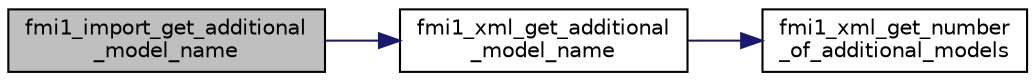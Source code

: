 digraph "fmi1_import_get_additional_model_name"
{
  edge [fontname="Helvetica",fontsize="10",labelfontname="Helvetica",labelfontsize="10"];
  node [fontname="Helvetica",fontsize="10",shape=record];
  rankdir="LR";
  Node0 [label="fmi1_import_get_additional\l_model_name",height=0.2,width=0.4,color="black", fillcolor="grey75", style="filled", fontcolor="black"];
  Node0 -> Node1 [color="midnightblue",fontsize="10",style="solid",fontname="Helvetica"];
  Node1 [label="fmi1_xml_get_additional\l_model_name",height=0.2,width=0.4,color="black", fillcolor="white", style="filled",URL="$d1/d87/fmi1__xml__cosim_8h.html#a792bc7012372a5d3810b0842da6a6c7b"];
  Node1 -> Node2 [color="midnightblue",fontsize="10",style="solid",fontname="Helvetica"];
  Node2 [label="fmi1_xml_get_number\l_of_additional_models",height=0.2,width=0.4,color="black", fillcolor="white", style="filled",URL="$db/d5b/fmi1__xml__cosim_8c.html#aec740b92b80b6dda1901e204c7822cf1"];
}
